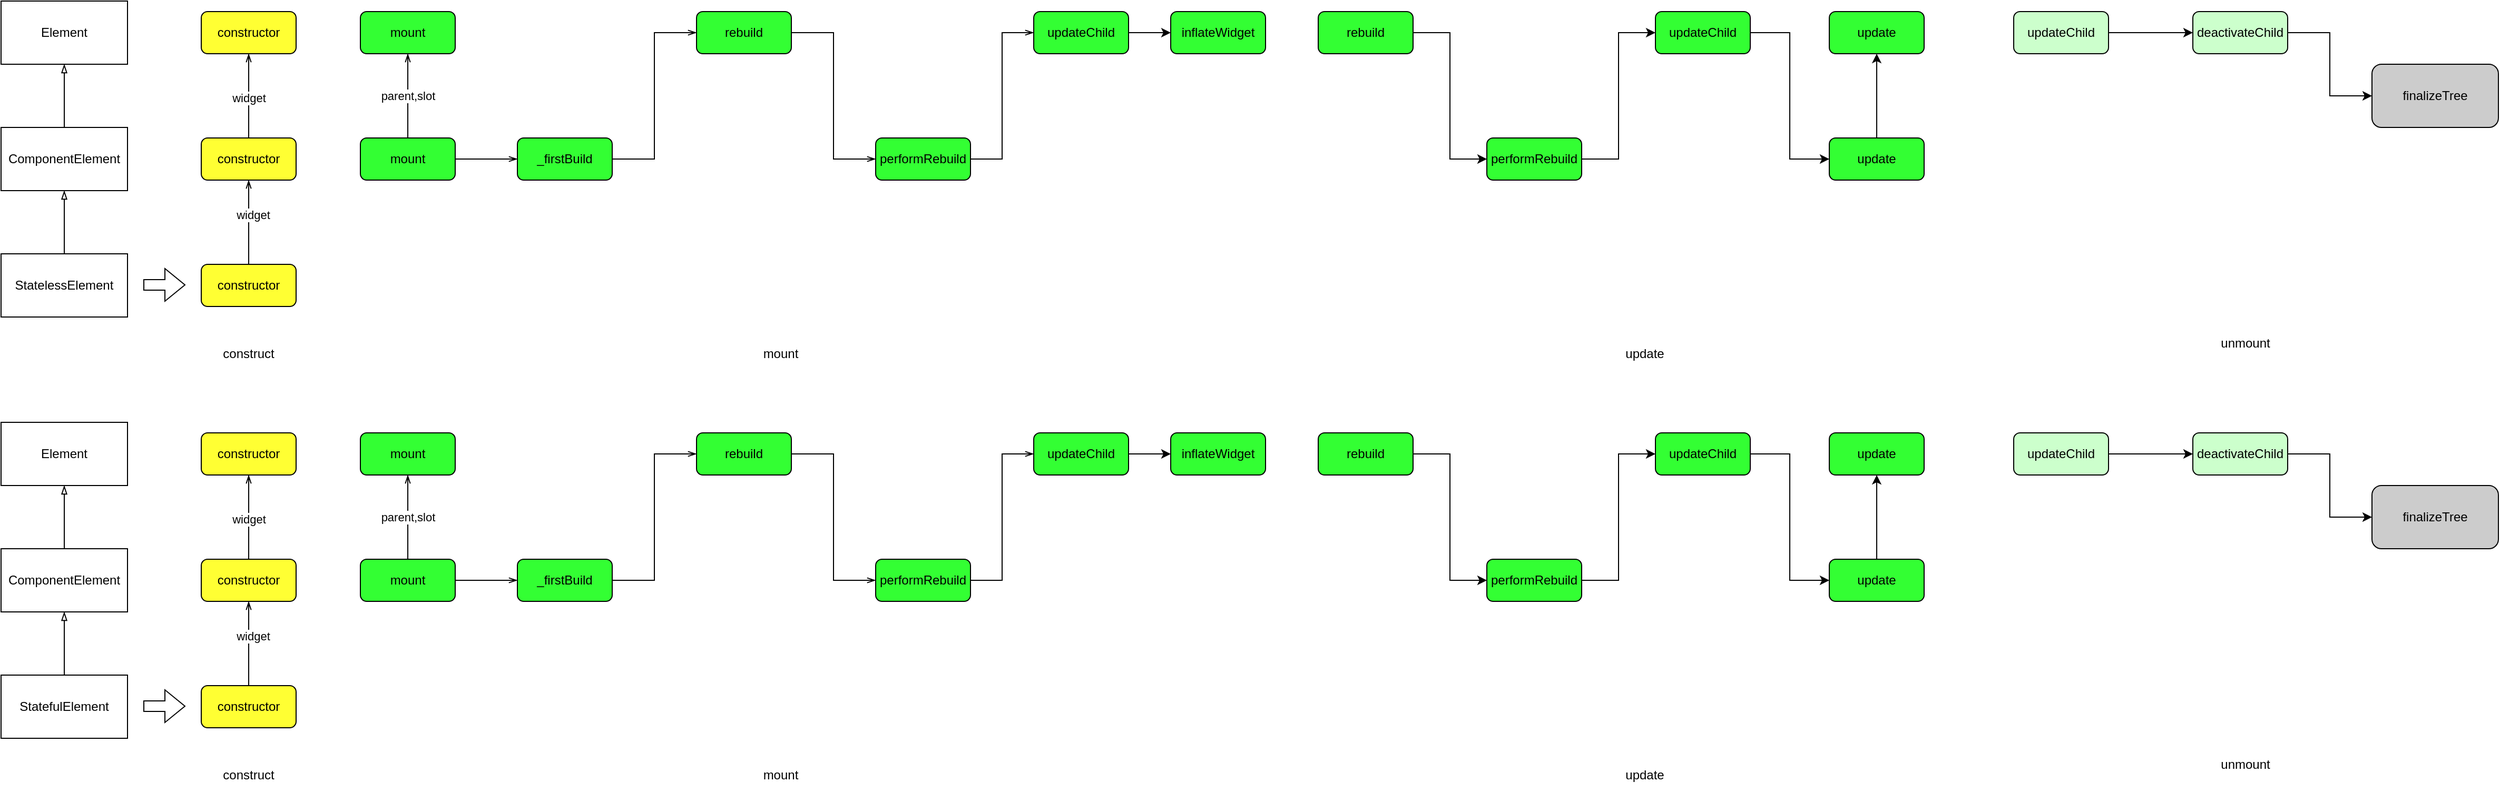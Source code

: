 <mxfile version="15.7.3" type="github">
  <diagram id="C5RBs43oDa-KdzZeNtuy" name="Page-1">
    <mxGraphModel dx="1298" dy="724" grid="1" gridSize="10" guides="1" tooltips="1" connect="1" arrows="1" fold="1" page="1" pageScale="1" pageWidth="1200" pageHeight="1600" math="0" shadow="0">
      <root>
        <mxCell id="WIyWlLk6GJQsqaUBKTNV-0" />
        <mxCell id="WIyWlLk6GJQsqaUBKTNV-1" parent="WIyWlLk6GJQsqaUBKTNV-0" />
        <mxCell id="9cUkJG0n4awL6qod9hBZ-3" style="edgeStyle=orthogonalEdgeStyle;rounded=0;orthogonalLoop=1;jettySize=auto;html=1;exitX=0.5;exitY=0;exitDx=0;exitDy=0;entryX=0.5;entryY=1;entryDx=0;entryDy=0;endArrow=blockThin;endFill=0;" parent="WIyWlLk6GJQsqaUBKTNV-1" source="9cUkJG0n4awL6qod9hBZ-0" target="9cUkJG0n4awL6qod9hBZ-1" edge="1">
          <mxGeometry relative="1" as="geometry" />
        </mxCell>
        <mxCell id="9cUkJG0n4awL6qod9hBZ-0" value="StatelessElement" style="rounded=0;whiteSpace=wrap;html=1;" parent="WIyWlLk6GJQsqaUBKTNV-1" vertex="1">
          <mxGeometry x="20" y="410" width="120" height="60" as="geometry" />
        </mxCell>
        <mxCell id="9cUkJG0n4awL6qod9hBZ-4" style="edgeStyle=orthogonalEdgeStyle;rounded=0;orthogonalLoop=1;jettySize=auto;html=1;exitX=0.5;exitY=0;exitDx=0;exitDy=0;entryX=0.5;entryY=1;entryDx=0;entryDy=0;endArrow=blockThin;endFill=0;" parent="WIyWlLk6GJQsqaUBKTNV-1" source="9cUkJG0n4awL6qod9hBZ-1" target="9cUkJG0n4awL6qod9hBZ-2" edge="1">
          <mxGeometry relative="1" as="geometry" />
        </mxCell>
        <mxCell id="9cUkJG0n4awL6qod9hBZ-1" value="ComponentElement" style="rounded=0;whiteSpace=wrap;html=1;" parent="WIyWlLk6GJQsqaUBKTNV-1" vertex="1">
          <mxGeometry x="20" y="290" width="120" height="60" as="geometry" />
        </mxCell>
        <mxCell id="9cUkJG0n4awL6qod9hBZ-2" value="Element" style="rounded=0;whiteSpace=wrap;html=1;" parent="WIyWlLk6GJQsqaUBKTNV-1" vertex="1">
          <mxGeometry x="20" y="170" width="120" height="60" as="geometry" />
        </mxCell>
        <mxCell id="9cUkJG0n4awL6qod9hBZ-5" value="construct" style="text;html=1;strokeColor=none;fillColor=none;align=center;verticalAlign=middle;whiteSpace=wrap;rounded=0;" parent="WIyWlLk6GJQsqaUBKTNV-1" vertex="1">
          <mxGeometry x="225" y="490" width="60" height="30" as="geometry" />
        </mxCell>
        <mxCell id="9cUkJG0n4awL6qod9hBZ-14" style="edgeStyle=orthogonalEdgeStyle;rounded=0;orthogonalLoop=1;jettySize=auto;html=1;exitX=0.5;exitY=0;exitDx=0;exitDy=0;entryX=0.5;entryY=1;entryDx=0;entryDy=0;endArrow=openThin;endFill=0;" parent="WIyWlLk6GJQsqaUBKTNV-1" source="9cUkJG0n4awL6qod9hBZ-11" target="9cUkJG0n4awL6qod9hBZ-12" edge="1">
          <mxGeometry relative="1" as="geometry" />
        </mxCell>
        <mxCell id="9cUkJG0n4awL6qod9hBZ-16" value="widget" style="edgeLabel;html=1;align=center;verticalAlign=middle;resizable=0;points=[];" parent="9cUkJG0n4awL6qod9hBZ-14" vertex="1" connectable="0">
          <mxGeometry x="0.175" y="-4" relative="1" as="geometry">
            <mxPoint as="offset" />
          </mxGeometry>
        </mxCell>
        <mxCell id="9cUkJG0n4awL6qod9hBZ-11" value="constructor" style="rounded=1;whiteSpace=wrap;html=1;fillColor=#FFFF33;" parent="WIyWlLk6GJQsqaUBKTNV-1" vertex="1">
          <mxGeometry x="210" y="420" width="90" height="40" as="geometry" />
        </mxCell>
        <mxCell id="9cUkJG0n4awL6qod9hBZ-15" style="edgeStyle=orthogonalEdgeStyle;rounded=0;orthogonalLoop=1;jettySize=auto;html=1;exitX=0.5;exitY=0;exitDx=0;exitDy=0;entryX=0.5;entryY=1;entryDx=0;entryDy=0;endArrow=openThin;endFill=0;" parent="WIyWlLk6GJQsqaUBKTNV-1" source="9cUkJG0n4awL6qod9hBZ-12" target="9cUkJG0n4awL6qod9hBZ-13" edge="1">
          <mxGeometry relative="1" as="geometry" />
        </mxCell>
        <mxCell id="9cUkJG0n4awL6qod9hBZ-17" value="widget" style="edgeLabel;html=1;align=center;verticalAlign=middle;resizable=0;points=[];" parent="9cUkJG0n4awL6qod9hBZ-15" vertex="1" connectable="0">
          <mxGeometry x="-0.05" relative="1" as="geometry">
            <mxPoint as="offset" />
          </mxGeometry>
        </mxCell>
        <mxCell id="9cUkJG0n4awL6qod9hBZ-12" value="constructor" style="rounded=1;whiteSpace=wrap;html=1;fillColor=#FFFF33;" parent="WIyWlLk6GJQsqaUBKTNV-1" vertex="1">
          <mxGeometry x="210" y="300" width="90" height="40" as="geometry" />
        </mxCell>
        <mxCell id="9cUkJG0n4awL6qod9hBZ-13" value="constructor" style="rounded=1;whiteSpace=wrap;html=1;fillColor=#FFFF33;" parent="WIyWlLk6GJQsqaUBKTNV-1" vertex="1">
          <mxGeometry x="210" y="180" width="90" height="40" as="geometry" />
        </mxCell>
        <mxCell id="9cUkJG0n4awL6qod9hBZ-21" style="edgeStyle=orthogonalEdgeStyle;rounded=0;orthogonalLoop=1;jettySize=auto;html=1;exitX=0.5;exitY=0;exitDx=0;exitDy=0;entryX=0.5;entryY=1;entryDx=0;entryDy=0;endArrow=openThin;endFill=0;" parent="WIyWlLk6GJQsqaUBKTNV-1" source="9cUkJG0n4awL6qod9hBZ-19" target="9cUkJG0n4awL6qod9hBZ-20" edge="1">
          <mxGeometry relative="1" as="geometry" />
        </mxCell>
        <mxCell id="9cUkJG0n4awL6qod9hBZ-22" value="parent,slot" style="edgeLabel;html=1;align=center;verticalAlign=middle;resizable=0;points=[];" parent="9cUkJG0n4awL6qod9hBZ-21" vertex="1" connectable="0">
          <mxGeometry relative="1" as="geometry">
            <mxPoint as="offset" />
          </mxGeometry>
        </mxCell>
        <mxCell id="9cUkJG0n4awL6qod9hBZ-34" style="edgeStyle=orthogonalEdgeStyle;rounded=0;orthogonalLoop=1;jettySize=auto;html=1;exitX=1;exitY=0.5;exitDx=0;exitDy=0;entryX=0;entryY=0.5;entryDx=0;entryDy=0;endArrow=openThin;endFill=0;" parent="WIyWlLk6GJQsqaUBKTNV-1" source="9cUkJG0n4awL6qod9hBZ-19" target="9cUkJG0n4awL6qod9hBZ-27" edge="1">
          <mxGeometry relative="1" as="geometry" />
        </mxCell>
        <mxCell id="9cUkJG0n4awL6qod9hBZ-19" value="mount" style="rounded=1;whiteSpace=wrap;html=1;fillColor=#33FF33;" parent="WIyWlLk6GJQsqaUBKTNV-1" vertex="1">
          <mxGeometry x="361" y="300" width="90" height="40" as="geometry" />
        </mxCell>
        <mxCell id="9cUkJG0n4awL6qod9hBZ-20" value="mount" style="rounded=1;whiteSpace=wrap;html=1;fillColor=#33FF33;" parent="WIyWlLk6GJQsqaUBKTNV-1" vertex="1">
          <mxGeometry x="361" y="180" width="90" height="40" as="geometry" />
        </mxCell>
        <mxCell id="9cUkJG0n4awL6qod9hBZ-25" value="" style="shape=flexArrow;endArrow=classic;html=1;rounded=0;" parent="WIyWlLk6GJQsqaUBKTNV-1" edge="1">
          <mxGeometry width="50" height="50" relative="1" as="geometry">
            <mxPoint x="155" y="439.5" as="sourcePoint" />
            <mxPoint x="195" y="439.5" as="targetPoint" />
          </mxGeometry>
        </mxCell>
        <mxCell id="9cUkJG0n4awL6qod9hBZ-29" style="edgeStyle=orthogonalEdgeStyle;rounded=0;orthogonalLoop=1;jettySize=auto;html=1;exitX=1;exitY=0.5;exitDx=0;exitDy=0;entryX=0;entryY=0.5;entryDx=0;entryDy=0;endArrow=openThin;endFill=0;" parent="WIyWlLk6GJQsqaUBKTNV-1" source="9cUkJG0n4awL6qod9hBZ-27" target="9cUkJG0n4awL6qod9hBZ-28" edge="1">
          <mxGeometry relative="1" as="geometry" />
        </mxCell>
        <mxCell id="9cUkJG0n4awL6qod9hBZ-27" value="_firstBuild" style="rounded=1;whiteSpace=wrap;html=1;fillColor=#33FF33;" parent="WIyWlLk6GJQsqaUBKTNV-1" vertex="1">
          <mxGeometry x="510" y="300" width="90" height="40" as="geometry" />
        </mxCell>
        <mxCell id="9cUkJG0n4awL6qod9hBZ-31" style="edgeStyle=orthogonalEdgeStyle;rounded=0;orthogonalLoop=1;jettySize=auto;html=1;exitX=1;exitY=0.5;exitDx=0;exitDy=0;entryX=0;entryY=0.5;entryDx=0;entryDy=0;endArrow=openThin;endFill=0;" parent="WIyWlLk6GJQsqaUBKTNV-1" source="9cUkJG0n4awL6qod9hBZ-28" target="9cUkJG0n4awL6qod9hBZ-30" edge="1">
          <mxGeometry relative="1" as="geometry" />
        </mxCell>
        <mxCell id="9cUkJG0n4awL6qod9hBZ-28" value="rebuild" style="rounded=1;whiteSpace=wrap;html=1;fillColor=#33FF33;" parent="WIyWlLk6GJQsqaUBKTNV-1" vertex="1">
          <mxGeometry x="680" y="180" width="90" height="40" as="geometry" />
        </mxCell>
        <mxCell id="9cUkJG0n4awL6qod9hBZ-33" style="edgeStyle=orthogonalEdgeStyle;rounded=0;orthogonalLoop=1;jettySize=auto;html=1;exitX=1;exitY=0.5;exitDx=0;exitDy=0;entryX=0;entryY=0.5;entryDx=0;entryDy=0;endArrow=openThin;endFill=0;" parent="WIyWlLk6GJQsqaUBKTNV-1" source="9cUkJG0n4awL6qod9hBZ-30" target="9cUkJG0n4awL6qod9hBZ-32" edge="1">
          <mxGeometry relative="1" as="geometry" />
        </mxCell>
        <mxCell id="9cUkJG0n4awL6qod9hBZ-30" value="performRebuild" style="rounded=1;whiteSpace=wrap;html=1;fillColor=#33FF33;" parent="WIyWlLk6GJQsqaUBKTNV-1" vertex="1">
          <mxGeometry x="850" y="300" width="90" height="40" as="geometry" />
        </mxCell>
        <mxCell id="mk55wQE1P58tn3SGSSxu-1" style="edgeStyle=orthogonalEdgeStyle;rounded=0;orthogonalLoop=1;jettySize=auto;html=1;exitX=1;exitY=0.5;exitDx=0;exitDy=0;entryX=0;entryY=0.5;entryDx=0;entryDy=0;" parent="WIyWlLk6GJQsqaUBKTNV-1" source="9cUkJG0n4awL6qod9hBZ-32" target="mk55wQE1P58tn3SGSSxu-0" edge="1">
          <mxGeometry relative="1" as="geometry" />
        </mxCell>
        <mxCell id="9cUkJG0n4awL6qod9hBZ-32" value="updateChild" style="rounded=1;whiteSpace=wrap;html=1;fillColor=#33FF33;" parent="WIyWlLk6GJQsqaUBKTNV-1" vertex="1">
          <mxGeometry x="1000" y="180" width="90" height="40" as="geometry" />
        </mxCell>
        <mxCell id="9cUkJG0n4awL6qod9hBZ-35" value="mount" style="text;html=1;strokeColor=none;fillColor=none;align=center;verticalAlign=middle;whiteSpace=wrap;rounded=0;" parent="WIyWlLk6GJQsqaUBKTNV-1" vertex="1">
          <mxGeometry x="730" y="490" width="60" height="30" as="geometry" />
        </mxCell>
        <mxCell id="mk55wQE1P58tn3SGSSxu-0" value="inflateWidget" style="rounded=1;whiteSpace=wrap;html=1;fillColor=#33FF33;" parent="WIyWlLk6GJQsqaUBKTNV-1" vertex="1">
          <mxGeometry x="1130" y="180" width="90" height="40" as="geometry" />
        </mxCell>
        <mxCell id="mk55wQE1P58tn3SGSSxu-5" style="edgeStyle=orthogonalEdgeStyle;rounded=0;orthogonalLoop=1;jettySize=auto;html=1;exitX=1;exitY=0.5;exitDx=0;exitDy=0;entryX=0;entryY=0.5;entryDx=0;entryDy=0;" parent="WIyWlLk6GJQsqaUBKTNV-1" source="mk55wQE1P58tn3SGSSxu-2" target="mk55wQE1P58tn3SGSSxu-3" edge="1">
          <mxGeometry relative="1" as="geometry" />
        </mxCell>
        <mxCell id="mk55wQE1P58tn3SGSSxu-2" value="rebuild" style="rounded=1;whiteSpace=wrap;html=1;fillColor=#33FF33;" parent="WIyWlLk6GJQsqaUBKTNV-1" vertex="1">
          <mxGeometry x="1270" y="180" width="90" height="40" as="geometry" />
        </mxCell>
        <mxCell id="mk55wQE1P58tn3SGSSxu-6" style="edgeStyle=orthogonalEdgeStyle;rounded=0;orthogonalLoop=1;jettySize=auto;html=1;exitX=1;exitY=0.5;exitDx=0;exitDy=0;entryX=0;entryY=0.5;entryDx=0;entryDy=0;" parent="WIyWlLk6GJQsqaUBKTNV-1" source="mk55wQE1P58tn3SGSSxu-3" target="mk55wQE1P58tn3SGSSxu-4" edge="1">
          <mxGeometry relative="1" as="geometry" />
        </mxCell>
        <mxCell id="mk55wQE1P58tn3SGSSxu-3" value="performRebuild" style="rounded=1;whiteSpace=wrap;html=1;fillColor=#33FF33;" parent="WIyWlLk6GJQsqaUBKTNV-1" vertex="1">
          <mxGeometry x="1430" y="300" width="90" height="40" as="geometry" />
        </mxCell>
        <mxCell id="mk55wQE1P58tn3SGSSxu-8" style="edgeStyle=orthogonalEdgeStyle;rounded=0;orthogonalLoop=1;jettySize=auto;html=1;exitX=1;exitY=0.5;exitDx=0;exitDy=0;entryX=0;entryY=0.5;entryDx=0;entryDy=0;" parent="WIyWlLk6GJQsqaUBKTNV-1" source="mk55wQE1P58tn3SGSSxu-4" target="mk55wQE1P58tn3SGSSxu-7" edge="1">
          <mxGeometry relative="1" as="geometry" />
        </mxCell>
        <mxCell id="mk55wQE1P58tn3SGSSxu-4" value="updateChild" style="rounded=1;whiteSpace=wrap;html=1;fillColor=#33FF33;" parent="WIyWlLk6GJQsqaUBKTNV-1" vertex="1">
          <mxGeometry x="1590" y="180" width="90" height="40" as="geometry" />
        </mxCell>
        <mxCell id="nsNBMzfNjHoRp4rMEoGC-2" style="edgeStyle=orthogonalEdgeStyle;rounded=0;orthogonalLoop=1;jettySize=auto;html=1;exitX=0.5;exitY=0;exitDx=0;exitDy=0;entryX=0.5;entryY=1;entryDx=0;entryDy=0;" parent="WIyWlLk6GJQsqaUBKTNV-1" source="mk55wQE1P58tn3SGSSxu-7" target="mk55wQE1P58tn3SGSSxu-9" edge="1">
          <mxGeometry relative="1" as="geometry" />
        </mxCell>
        <mxCell id="mk55wQE1P58tn3SGSSxu-7" value="update" style="rounded=1;whiteSpace=wrap;html=1;fillColor=#33FF33;" parent="WIyWlLk6GJQsqaUBKTNV-1" vertex="1">
          <mxGeometry x="1755" y="300" width="90" height="40" as="geometry" />
        </mxCell>
        <mxCell id="mk55wQE1P58tn3SGSSxu-9" value="update" style="rounded=1;whiteSpace=wrap;html=1;fillColor=#33FF33;" parent="WIyWlLk6GJQsqaUBKTNV-1" vertex="1">
          <mxGeometry x="1755" y="180" width="90" height="40" as="geometry" />
        </mxCell>
        <mxCell id="nsNBMzfNjHoRp4rMEoGC-4" value="update" style="text;html=1;strokeColor=none;fillColor=none;align=center;verticalAlign=middle;whiteSpace=wrap;rounded=0;" parent="WIyWlLk6GJQsqaUBKTNV-1" vertex="1">
          <mxGeometry x="1550" y="490" width="60" height="30" as="geometry" />
        </mxCell>
        <mxCell id="nsNBMzfNjHoRp4rMEoGC-5" value="unmount" style="text;html=1;strokeColor=none;fillColor=none;align=center;verticalAlign=middle;whiteSpace=wrap;rounded=0;" parent="WIyWlLk6GJQsqaUBKTNV-1" vertex="1">
          <mxGeometry x="2120" y="480" width="60" height="30" as="geometry" />
        </mxCell>
        <mxCell id="nsNBMzfNjHoRp4rMEoGC-8" style="edgeStyle=orthogonalEdgeStyle;rounded=0;orthogonalLoop=1;jettySize=auto;html=1;exitX=1;exitY=0.5;exitDx=0;exitDy=0;entryX=0;entryY=0.5;entryDx=0;entryDy=0;" parent="WIyWlLk6GJQsqaUBKTNV-1" source="nsNBMzfNjHoRp4rMEoGC-6" target="nsNBMzfNjHoRp4rMEoGC-7" edge="1">
          <mxGeometry relative="1" as="geometry" />
        </mxCell>
        <mxCell id="nsNBMzfNjHoRp4rMEoGC-6" value="updateChild" style="rounded=1;whiteSpace=wrap;html=1;fillColor=#CCFFCC;" parent="WIyWlLk6GJQsqaUBKTNV-1" vertex="1">
          <mxGeometry x="1930" y="180" width="90" height="40" as="geometry" />
        </mxCell>
        <mxCell id="nsNBMzfNjHoRp4rMEoGC-10" style="edgeStyle=orthogonalEdgeStyle;rounded=0;orthogonalLoop=1;jettySize=auto;html=1;exitX=1;exitY=0.5;exitDx=0;exitDy=0;entryX=0;entryY=0.5;entryDx=0;entryDy=0;" parent="WIyWlLk6GJQsqaUBKTNV-1" source="nsNBMzfNjHoRp4rMEoGC-7" target="nsNBMzfNjHoRp4rMEoGC-9" edge="1">
          <mxGeometry relative="1" as="geometry" />
        </mxCell>
        <mxCell id="nsNBMzfNjHoRp4rMEoGC-7" value="deactivateChild" style="rounded=1;whiteSpace=wrap;html=1;fillColor=#CCFFCC;" parent="WIyWlLk6GJQsqaUBKTNV-1" vertex="1">
          <mxGeometry x="2100" y="180" width="90" height="40" as="geometry" />
        </mxCell>
        <mxCell id="nsNBMzfNjHoRp4rMEoGC-9" value="finalizeTree" style="rounded=1;whiteSpace=wrap;html=1;fillColor=#CCCCCC;" parent="WIyWlLk6GJQsqaUBKTNV-1" vertex="1">
          <mxGeometry x="2270" y="230" width="120" height="60" as="geometry" />
        </mxCell>
        <mxCell id="wCNO2J_68ZEe238M6h6r-0" style="edgeStyle=orthogonalEdgeStyle;rounded=0;orthogonalLoop=1;jettySize=auto;html=1;exitX=0.5;exitY=0;exitDx=0;exitDy=0;entryX=0.5;entryY=1;entryDx=0;entryDy=0;endArrow=blockThin;endFill=0;" edge="1" parent="WIyWlLk6GJQsqaUBKTNV-1" source="wCNO2J_68ZEe238M6h6r-1" target="wCNO2J_68ZEe238M6h6r-3">
          <mxGeometry relative="1" as="geometry" />
        </mxCell>
        <mxCell id="wCNO2J_68ZEe238M6h6r-1" value="StatefulElement" style="rounded=0;whiteSpace=wrap;html=1;" vertex="1" parent="WIyWlLk6GJQsqaUBKTNV-1">
          <mxGeometry x="20" y="810" width="120" height="60" as="geometry" />
        </mxCell>
        <mxCell id="wCNO2J_68ZEe238M6h6r-2" style="edgeStyle=orthogonalEdgeStyle;rounded=0;orthogonalLoop=1;jettySize=auto;html=1;exitX=0.5;exitY=0;exitDx=0;exitDy=0;entryX=0.5;entryY=1;entryDx=0;entryDy=0;endArrow=blockThin;endFill=0;" edge="1" parent="WIyWlLk6GJQsqaUBKTNV-1" source="wCNO2J_68ZEe238M6h6r-3" target="wCNO2J_68ZEe238M6h6r-4">
          <mxGeometry relative="1" as="geometry" />
        </mxCell>
        <mxCell id="wCNO2J_68ZEe238M6h6r-3" value="ComponentElement" style="rounded=0;whiteSpace=wrap;html=1;" vertex="1" parent="WIyWlLk6GJQsqaUBKTNV-1">
          <mxGeometry x="20" y="690" width="120" height="60" as="geometry" />
        </mxCell>
        <mxCell id="wCNO2J_68ZEe238M6h6r-4" value="Element" style="rounded=0;whiteSpace=wrap;html=1;" vertex="1" parent="WIyWlLk6GJQsqaUBKTNV-1">
          <mxGeometry x="20" y="570" width="120" height="60" as="geometry" />
        </mxCell>
        <mxCell id="wCNO2J_68ZEe238M6h6r-5" value="construct" style="text;html=1;strokeColor=none;fillColor=none;align=center;verticalAlign=middle;whiteSpace=wrap;rounded=0;" vertex="1" parent="WIyWlLk6GJQsqaUBKTNV-1">
          <mxGeometry x="225" y="890" width="60" height="30" as="geometry" />
        </mxCell>
        <mxCell id="wCNO2J_68ZEe238M6h6r-6" style="edgeStyle=orthogonalEdgeStyle;rounded=0;orthogonalLoop=1;jettySize=auto;html=1;exitX=0.5;exitY=0;exitDx=0;exitDy=0;entryX=0.5;entryY=1;entryDx=0;entryDy=0;endArrow=openThin;endFill=0;" edge="1" parent="WIyWlLk6GJQsqaUBKTNV-1" source="wCNO2J_68ZEe238M6h6r-8" target="wCNO2J_68ZEe238M6h6r-11">
          <mxGeometry relative="1" as="geometry" />
        </mxCell>
        <mxCell id="wCNO2J_68ZEe238M6h6r-7" value="widget" style="edgeLabel;html=1;align=center;verticalAlign=middle;resizable=0;points=[];" vertex="1" connectable="0" parent="wCNO2J_68ZEe238M6h6r-6">
          <mxGeometry x="0.175" y="-4" relative="1" as="geometry">
            <mxPoint as="offset" />
          </mxGeometry>
        </mxCell>
        <mxCell id="wCNO2J_68ZEe238M6h6r-8" value="constructor" style="rounded=1;whiteSpace=wrap;html=1;fillColor=#FFFF33;" vertex="1" parent="WIyWlLk6GJQsqaUBKTNV-1">
          <mxGeometry x="210" y="820" width="90" height="40" as="geometry" />
        </mxCell>
        <mxCell id="wCNO2J_68ZEe238M6h6r-9" style="edgeStyle=orthogonalEdgeStyle;rounded=0;orthogonalLoop=1;jettySize=auto;html=1;exitX=0.5;exitY=0;exitDx=0;exitDy=0;entryX=0.5;entryY=1;entryDx=0;entryDy=0;endArrow=openThin;endFill=0;" edge="1" parent="WIyWlLk6GJQsqaUBKTNV-1" source="wCNO2J_68ZEe238M6h6r-11" target="wCNO2J_68ZEe238M6h6r-12">
          <mxGeometry relative="1" as="geometry" />
        </mxCell>
        <mxCell id="wCNO2J_68ZEe238M6h6r-10" value="widget" style="edgeLabel;html=1;align=center;verticalAlign=middle;resizable=0;points=[];" vertex="1" connectable="0" parent="wCNO2J_68ZEe238M6h6r-9">
          <mxGeometry x="-0.05" relative="1" as="geometry">
            <mxPoint as="offset" />
          </mxGeometry>
        </mxCell>
        <mxCell id="wCNO2J_68ZEe238M6h6r-11" value="constructor" style="rounded=1;whiteSpace=wrap;html=1;fillColor=#FFFF33;" vertex="1" parent="WIyWlLk6GJQsqaUBKTNV-1">
          <mxGeometry x="210" y="700" width="90" height="40" as="geometry" />
        </mxCell>
        <mxCell id="wCNO2J_68ZEe238M6h6r-12" value="constructor" style="rounded=1;whiteSpace=wrap;html=1;fillColor=#FFFF33;" vertex="1" parent="WIyWlLk6GJQsqaUBKTNV-1">
          <mxGeometry x="210" y="580" width="90" height="40" as="geometry" />
        </mxCell>
        <mxCell id="wCNO2J_68ZEe238M6h6r-13" style="edgeStyle=orthogonalEdgeStyle;rounded=0;orthogonalLoop=1;jettySize=auto;html=1;exitX=0.5;exitY=0;exitDx=0;exitDy=0;entryX=0.5;entryY=1;entryDx=0;entryDy=0;endArrow=openThin;endFill=0;" edge="1" parent="WIyWlLk6GJQsqaUBKTNV-1" source="wCNO2J_68ZEe238M6h6r-16" target="wCNO2J_68ZEe238M6h6r-17">
          <mxGeometry relative="1" as="geometry" />
        </mxCell>
        <mxCell id="wCNO2J_68ZEe238M6h6r-14" value="parent,slot" style="edgeLabel;html=1;align=center;verticalAlign=middle;resizable=0;points=[];" vertex="1" connectable="0" parent="wCNO2J_68ZEe238M6h6r-13">
          <mxGeometry relative="1" as="geometry">
            <mxPoint as="offset" />
          </mxGeometry>
        </mxCell>
        <mxCell id="wCNO2J_68ZEe238M6h6r-15" style="edgeStyle=orthogonalEdgeStyle;rounded=0;orthogonalLoop=1;jettySize=auto;html=1;exitX=1;exitY=0.5;exitDx=0;exitDy=0;entryX=0;entryY=0.5;entryDx=0;entryDy=0;endArrow=openThin;endFill=0;" edge="1" parent="WIyWlLk6GJQsqaUBKTNV-1" source="wCNO2J_68ZEe238M6h6r-16" target="wCNO2J_68ZEe238M6h6r-20">
          <mxGeometry relative="1" as="geometry" />
        </mxCell>
        <mxCell id="wCNO2J_68ZEe238M6h6r-16" value="mount" style="rounded=1;whiteSpace=wrap;html=1;fillColor=#33FF33;" vertex="1" parent="WIyWlLk6GJQsqaUBKTNV-1">
          <mxGeometry x="361" y="700" width="90" height="40" as="geometry" />
        </mxCell>
        <mxCell id="wCNO2J_68ZEe238M6h6r-17" value="mount" style="rounded=1;whiteSpace=wrap;html=1;fillColor=#33FF33;" vertex="1" parent="WIyWlLk6GJQsqaUBKTNV-1">
          <mxGeometry x="361" y="580" width="90" height="40" as="geometry" />
        </mxCell>
        <mxCell id="wCNO2J_68ZEe238M6h6r-18" value="" style="shape=flexArrow;endArrow=classic;html=1;rounded=0;" edge="1" parent="WIyWlLk6GJQsqaUBKTNV-1">
          <mxGeometry width="50" height="50" relative="1" as="geometry">
            <mxPoint x="155" y="839.5" as="sourcePoint" />
            <mxPoint x="195" y="839.5" as="targetPoint" />
          </mxGeometry>
        </mxCell>
        <mxCell id="wCNO2J_68ZEe238M6h6r-19" style="edgeStyle=orthogonalEdgeStyle;rounded=0;orthogonalLoop=1;jettySize=auto;html=1;exitX=1;exitY=0.5;exitDx=0;exitDy=0;entryX=0;entryY=0.5;entryDx=0;entryDy=0;endArrow=openThin;endFill=0;" edge="1" parent="WIyWlLk6GJQsqaUBKTNV-1" source="wCNO2J_68ZEe238M6h6r-20" target="wCNO2J_68ZEe238M6h6r-22">
          <mxGeometry relative="1" as="geometry" />
        </mxCell>
        <mxCell id="wCNO2J_68ZEe238M6h6r-20" value="_firstBuild" style="rounded=1;whiteSpace=wrap;html=1;fillColor=#33FF33;" vertex="1" parent="WIyWlLk6GJQsqaUBKTNV-1">
          <mxGeometry x="510" y="700" width="90" height="40" as="geometry" />
        </mxCell>
        <mxCell id="wCNO2J_68ZEe238M6h6r-21" style="edgeStyle=orthogonalEdgeStyle;rounded=0;orthogonalLoop=1;jettySize=auto;html=1;exitX=1;exitY=0.5;exitDx=0;exitDy=0;entryX=0;entryY=0.5;entryDx=0;entryDy=0;endArrow=openThin;endFill=0;" edge="1" parent="WIyWlLk6GJQsqaUBKTNV-1" source="wCNO2J_68ZEe238M6h6r-22" target="wCNO2J_68ZEe238M6h6r-24">
          <mxGeometry relative="1" as="geometry" />
        </mxCell>
        <mxCell id="wCNO2J_68ZEe238M6h6r-22" value="rebuild" style="rounded=1;whiteSpace=wrap;html=1;fillColor=#33FF33;" vertex="1" parent="WIyWlLk6GJQsqaUBKTNV-1">
          <mxGeometry x="680" y="580" width="90" height="40" as="geometry" />
        </mxCell>
        <mxCell id="wCNO2J_68ZEe238M6h6r-23" style="edgeStyle=orthogonalEdgeStyle;rounded=0;orthogonalLoop=1;jettySize=auto;html=1;exitX=1;exitY=0.5;exitDx=0;exitDy=0;entryX=0;entryY=0.5;entryDx=0;entryDy=0;endArrow=openThin;endFill=0;" edge="1" parent="WIyWlLk6GJQsqaUBKTNV-1" source="wCNO2J_68ZEe238M6h6r-24" target="wCNO2J_68ZEe238M6h6r-26">
          <mxGeometry relative="1" as="geometry" />
        </mxCell>
        <mxCell id="wCNO2J_68ZEe238M6h6r-24" value="performRebuild" style="rounded=1;whiteSpace=wrap;html=1;fillColor=#33FF33;" vertex="1" parent="WIyWlLk6GJQsqaUBKTNV-1">
          <mxGeometry x="850" y="700" width="90" height="40" as="geometry" />
        </mxCell>
        <mxCell id="wCNO2J_68ZEe238M6h6r-25" style="edgeStyle=orthogonalEdgeStyle;rounded=0;orthogonalLoop=1;jettySize=auto;html=1;exitX=1;exitY=0.5;exitDx=0;exitDy=0;entryX=0;entryY=0.5;entryDx=0;entryDy=0;" edge="1" parent="WIyWlLk6GJQsqaUBKTNV-1" source="wCNO2J_68ZEe238M6h6r-26" target="wCNO2J_68ZEe238M6h6r-28">
          <mxGeometry relative="1" as="geometry" />
        </mxCell>
        <mxCell id="wCNO2J_68ZEe238M6h6r-26" value="updateChild" style="rounded=1;whiteSpace=wrap;html=1;fillColor=#33FF33;" vertex="1" parent="WIyWlLk6GJQsqaUBKTNV-1">
          <mxGeometry x="1000" y="580" width="90" height="40" as="geometry" />
        </mxCell>
        <mxCell id="wCNO2J_68ZEe238M6h6r-27" value="mount" style="text;html=1;strokeColor=none;fillColor=none;align=center;verticalAlign=middle;whiteSpace=wrap;rounded=0;" vertex="1" parent="WIyWlLk6GJQsqaUBKTNV-1">
          <mxGeometry x="730" y="890" width="60" height="30" as="geometry" />
        </mxCell>
        <mxCell id="wCNO2J_68ZEe238M6h6r-28" value="inflateWidget" style="rounded=1;whiteSpace=wrap;html=1;fillColor=#33FF33;" vertex="1" parent="WIyWlLk6GJQsqaUBKTNV-1">
          <mxGeometry x="1130" y="580" width="90" height="40" as="geometry" />
        </mxCell>
        <mxCell id="wCNO2J_68ZEe238M6h6r-29" style="edgeStyle=orthogonalEdgeStyle;rounded=0;orthogonalLoop=1;jettySize=auto;html=1;exitX=1;exitY=0.5;exitDx=0;exitDy=0;entryX=0;entryY=0.5;entryDx=0;entryDy=0;" edge="1" parent="WIyWlLk6GJQsqaUBKTNV-1" source="wCNO2J_68ZEe238M6h6r-30" target="wCNO2J_68ZEe238M6h6r-32">
          <mxGeometry relative="1" as="geometry" />
        </mxCell>
        <mxCell id="wCNO2J_68ZEe238M6h6r-30" value="rebuild" style="rounded=1;whiteSpace=wrap;html=1;fillColor=#33FF33;" vertex="1" parent="WIyWlLk6GJQsqaUBKTNV-1">
          <mxGeometry x="1270" y="580" width="90" height="40" as="geometry" />
        </mxCell>
        <mxCell id="wCNO2J_68ZEe238M6h6r-31" style="edgeStyle=orthogonalEdgeStyle;rounded=0;orthogonalLoop=1;jettySize=auto;html=1;exitX=1;exitY=0.5;exitDx=0;exitDy=0;entryX=0;entryY=0.5;entryDx=0;entryDy=0;" edge="1" parent="WIyWlLk6GJQsqaUBKTNV-1" source="wCNO2J_68ZEe238M6h6r-32" target="wCNO2J_68ZEe238M6h6r-34">
          <mxGeometry relative="1" as="geometry" />
        </mxCell>
        <mxCell id="wCNO2J_68ZEe238M6h6r-32" value="performRebuild" style="rounded=1;whiteSpace=wrap;html=1;fillColor=#33FF33;" vertex="1" parent="WIyWlLk6GJQsqaUBKTNV-1">
          <mxGeometry x="1430" y="700" width="90" height="40" as="geometry" />
        </mxCell>
        <mxCell id="wCNO2J_68ZEe238M6h6r-33" style="edgeStyle=orthogonalEdgeStyle;rounded=0;orthogonalLoop=1;jettySize=auto;html=1;exitX=1;exitY=0.5;exitDx=0;exitDy=0;entryX=0;entryY=0.5;entryDx=0;entryDy=0;" edge="1" parent="WIyWlLk6GJQsqaUBKTNV-1" source="wCNO2J_68ZEe238M6h6r-34" target="wCNO2J_68ZEe238M6h6r-36">
          <mxGeometry relative="1" as="geometry" />
        </mxCell>
        <mxCell id="wCNO2J_68ZEe238M6h6r-34" value="updateChild" style="rounded=1;whiteSpace=wrap;html=1;fillColor=#33FF33;" vertex="1" parent="WIyWlLk6GJQsqaUBKTNV-1">
          <mxGeometry x="1590" y="580" width="90" height="40" as="geometry" />
        </mxCell>
        <mxCell id="wCNO2J_68ZEe238M6h6r-35" style="edgeStyle=orthogonalEdgeStyle;rounded=0;orthogonalLoop=1;jettySize=auto;html=1;exitX=0.5;exitY=0;exitDx=0;exitDy=0;entryX=0.5;entryY=1;entryDx=0;entryDy=0;" edge="1" parent="WIyWlLk6GJQsqaUBKTNV-1" source="wCNO2J_68ZEe238M6h6r-36" target="wCNO2J_68ZEe238M6h6r-37">
          <mxGeometry relative="1" as="geometry" />
        </mxCell>
        <mxCell id="wCNO2J_68ZEe238M6h6r-36" value="update" style="rounded=1;whiteSpace=wrap;html=1;fillColor=#33FF33;" vertex="1" parent="WIyWlLk6GJQsqaUBKTNV-1">
          <mxGeometry x="1755" y="700" width="90" height="40" as="geometry" />
        </mxCell>
        <mxCell id="wCNO2J_68ZEe238M6h6r-37" value="update" style="rounded=1;whiteSpace=wrap;html=1;fillColor=#33FF33;" vertex="1" parent="WIyWlLk6GJQsqaUBKTNV-1">
          <mxGeometry x="1755" y="580" width="90" height="40" as="geometry" />
        </mxCell>
        <mxCell id="wCNO2J_68ZEe238M6h6r-38" value="update" style="text;html=1;strokeColor=none;fillColor=none;align=center;verticalAlign=middle;whiteSpace=wrap;rounded=0;" vertex="1" parent="WIyWlLk6GJQsqaUBKTNV-1">
          <mxGeometry x="1550" y="890" width="60" height="30" as="geometry" />
        </mxCell>
        <mxCell id="wCNO2J_68ZEe238M6h6r-39" value="unmount" style="text;html=1;strokeColor=none;fillColor=none;align=center;verticalAlign=middle;whiteSpace=wrap;rounded=0;" vertex="1" parent="WIyWlLk6GJQsqaUBKTNV-1">
          <mxGeometry x="2120" y="880" width="60" height="30" as="geometry" />
        </mxCell>
        <mxCell id="wCNO2J_68ZEe238M6h6r-40" style="edgeStyle=orthogonalEdgeStyle;rounded=0;orthogonalLoop=1;jettySize=auto;html=1;exitX=1;exitY=0.5;exitDx=0;exitDy=0;entryX=0;entryY=0.5;entryDx=0;entryDy=0;" edge="1" parent="WIyWlLk6GJQsqaUBKTNV-1" source="wCNO2J_68ZEe238M6h6r-41" target="wCNO2J_68ZEe238M6h6r-43">
          <mxGeometry relative="1" as="geometry" />
        </mxCell>
        <mxCell id="wCNO2J_68ZEe238M6h6r-41" value="updateChild" style="rounded=1;whiteSpace=wrap;html=1;fillColor=#CCFFCC;" vertex="1" parent="WIyWlLk6GJQsqaUBKTNV-1">
          <mxGeometry x="1930" y="580" width="90" height="40" as="geometry" />
        </mxCell>
        <mxCell id="wCNO2J_68ZEe238M6h6r-42" style="edgeStyle=orthogonalEdgeStyle;rounded=0;orthogonalLoop=1;jettySize=auto;html=1;exitX=1;exitY=0.5;exitDx=0;exitDy=0;entryX=0;entryY=0.5;entryDx=0;entryDy=0;" edge="1" parent="WIyWlLk6GJQsqaUBKTNV-1" source="wCNO2J_68ZEe238M6h6r-43" target="wCNO2J_68ZEe238M6h6r-44">
          <mxGeometry relative="1" as="geometry" />
        </mxCell>
        <mxCell id="wCNO2J_68ZEe238M6h6r-43" value="deactivateChild" style="rounded=1;whiteSpace=wrap;html=1;fillColor=#CCFFCC;" vertex="1" parent="WIyWlLk6GJQsqaUBKTNV-1">
          <mxGeometry x="2100" y="580" width="90" height="40" as="geometry" />
        </mxCell>
        <mxCell id="wCNO2J_68ZEe238M6h6r-44" value="finalizeTree" style="rounded=1;whiteSpace=wrap;html=1;fillColor=#CCCCCC;" vertex="1" parent="WIyWlLk6GJQsqaUBKTNV-1">
          <mxGeometry x="2270" y="630" width="120" height="60" as="geometry" />
        </mxCell>
      </root>
    </mxGraphModel>
  </diagram>
</mxfile>
